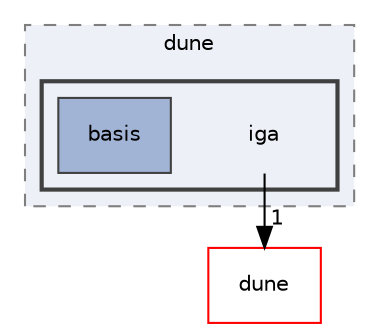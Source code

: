 digraph "iga"
{
 // LATEX_PDF_SIZE
  edge [fontname="Helvetica",fontsize="10",labelfontname="Helvetica",labelfontsize="10"];
  node [fontname="Helvetica",fontsize="10",shape=record];
  compound=true
  subgraph clusterdir_5a40ac242afc7875bef46b8161e47fe9 {
    graph [ bgcolor="#edf0f7", pencolor="grey50", style="filled,dashed,", label="dune", fontname="Helvetica", fontsize="10", URL="dir_5a40ac242afc7875bef46b8161e47fe9.html"]
  subgraph clusterdir_8e9fb8c4c3b3a50b943275a1b03089f8 {
    graph [ bgcolor="#edf0f7", pencolor="grey25", style="filled,bold,", label="", fontname="Helvetica", fontsize="10", URL="dir_8e9fb8c4c3b3a50b943275a1b03089f8.html"]
    dir_8e9fb8c4c3b3a50b943275a1b03089f8 [shape=plaintext, label="iga"];
  dir_a36cfeabe5614d71e4137cf818df6e31 [shape=box, label="basis", style="filled,", fillcolor="#a2b4d6", color="grey25", URL="dir_a36cfeabe5614d71e4137cf818df6e31.html"];
  }
  }
  dir_5e69be5995c9f5d42bf491ae6f29600e [shape=box, label="dune", style="", fillcolor="#edf0f7", color="red", URL="dir_5e69be5995c9f5d42bf491ae6f29600e.html"];
  dir_8e9fb8c4c3b3a50b943275a1b03089f8->dir_5e69be5995c9f5d42bf491ae6f29600e [headlabel="1", labeldistance=1.5 headhref="dir_000012_000004.html"];
}
